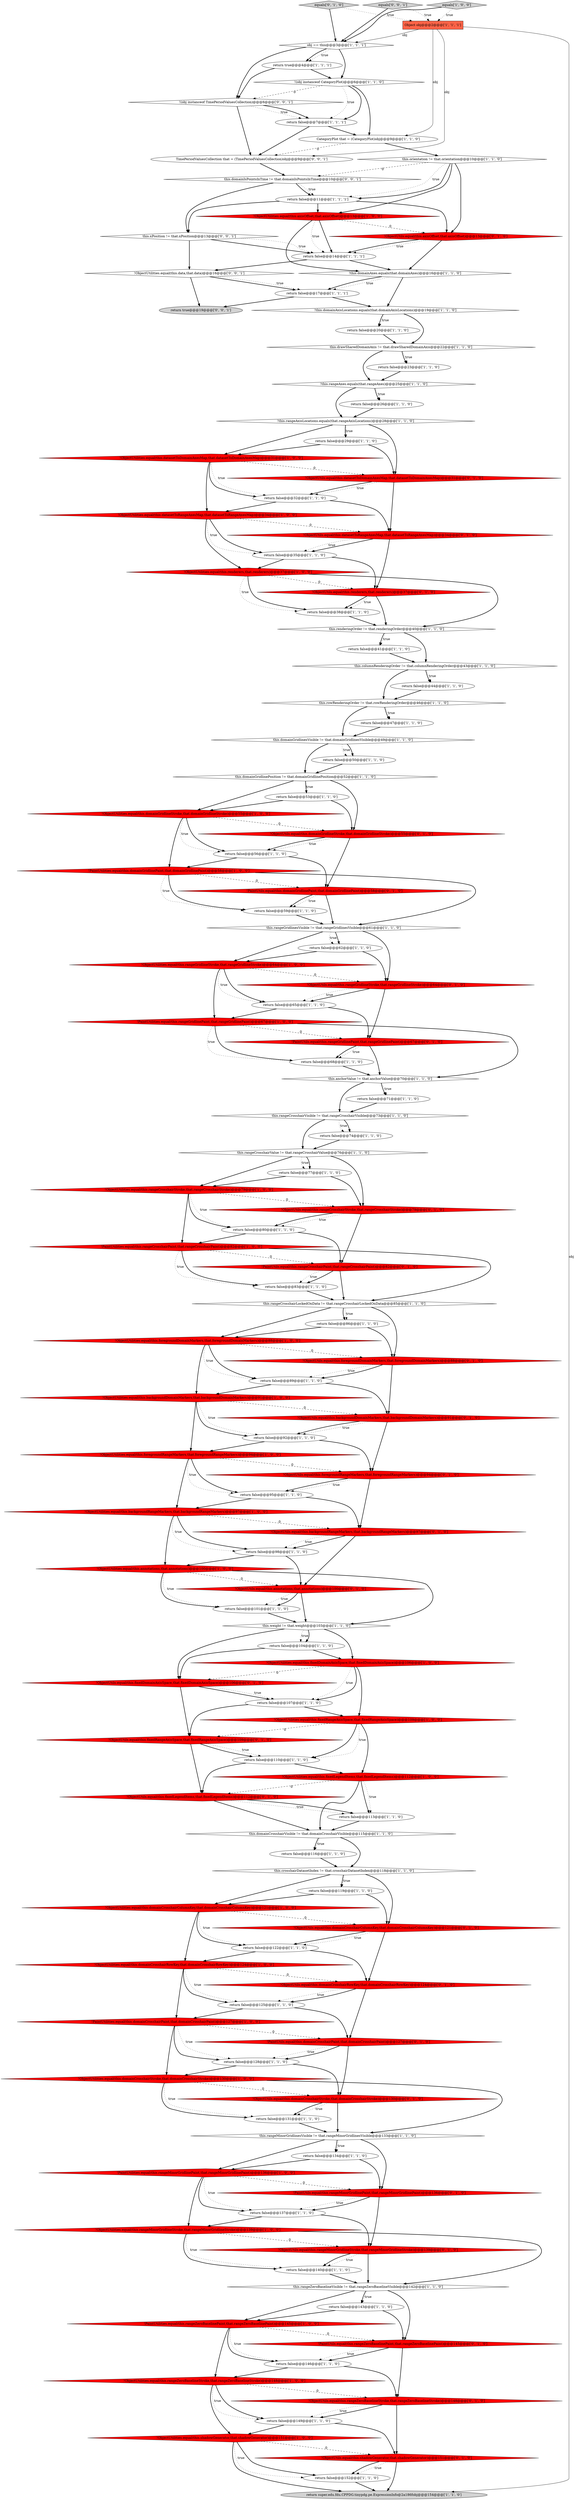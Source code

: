 digraph {
35 [style = filled, label = "return false@@@134@@@['1', '1', '0']", fillcolor = white, shape = ellipse image = "AAA0AAABBB1BBB"];
0 [style = filled, label = "this.domainGridlinePosition != that.domainGridlinePosition@@@52@@@['1', '1', '0']", fillcolor = white, shape = diamond image = "AAA0AAABBB1BBB"];
87 [style = filled, label = "return false@@@50@@@['1', '1', '0']", fillcolor = white, shape = ellipse image = "AAA0AAABBB1BBB"];
113 [style = filled, label = "equals['0', '1', '0']", fillcolor = lightgray, shape = diamond image = "AAA0AAABBB2BBB"];
118 [style = filled, label = "!ObjectUtils.equal(this.backgroundRangeMarkers,that.backgroundRangeMarkers)@@@97@@@['0', '1', '0']", fillcolor = red, shape = diamond image = "AAA1AAABBB2BBB"];
20 [style = filled, label = "!ObjectUtilities.equal(this.renderers,that.renderers)@@@37@@@['1', '0', '0']", fillcolor = red, shape = diamond image = "AAA1AAABBB1BBB"];
133 [style = filled, label = "!(obj instanceof TimePeriodValuesCollection)@@@6@@@['0', '0', '1']", fillcolor = white, shape = diamond image = "AAA0AAABBB3BBB"];
55 [style = filled, label = "return false@@@77@@@['1', '1', '0']", fillcolor = white, shape = ellipse image = "AAA0AAABBB1BBB"];
136 [style = filled, label = "return true@@@19@@@['0', '0', '1']", fillcolor = lightgray, shape = ellipse image = "AAA0AAABBB3BBB"];
137 [style = filled, label = "!ObjectUtilities.equal(this.data,that.data)@@@16@@@['0', '0', '1']", fillcolor = white, shape = diamond image = "AAA0AAABBB3BBB"];
14 [style = filled, label = "!ObjectUtilities.equal(this.rangeCrosshairStroke,that.rangeCrosshairStroke)@@@79@@@['1', '0', '0']", fillcolor = red, shape = diamond image = "AAA1AAABBB1BBB"];
49 [style = filled, label = "return false@@@26@@@['1', '1', '0']", fillcolor = white, shape = ellipse image = "AAA0AAABBB1BBB"];
110 [style = filled, label = "!ObjectUtils.equal(this.foregroundRangeMarkers,that.foregroundRangeMarkers)@@@94@@@['0', '1', '0']", fillcolor = red, shape = diamond image = "AAA1AAABBB2BBB"];
29 [style = filled, label = "this.rangeCrosshairValue != that.rangeCrosshairValue@@@76@@@['1', '1', '0']", fillcolor = white, shape = diamond image = "AAA0AAABBB1BBB"];
34 [style = filled, label = "!(obj instanceof CategoryPlot)@@@6@@@['1', '1', '0']", fillcolor = white, shape = diamond image = "AAA0AAABBB1BBB"];
70 [style = filled, label = "return false@@@146@@@['1', '1', '0']", fillcolor = white, shape = ellipse image = "AAA0AAABBB1BBB"];
82 [style = filled, label = "return true@@@4@@@['1', '1', '1']", fillcolor = white, shape = ellipse image = "AAA0AAABBB1BBB"];
72 [style = filled, label = "return false@@@137@@@['1', '1', '0']", fillcolor = white, shape = ellipse image = "AAA0AAABBB1BBB"];
81 [style = filled, label = "!this.domainAxisLocations.equals(that.domainAxisLocations)@@@19@@@['1', '1', '0']", fillcolor = white, shape = diamond image = "AAA0AAABBB1BBB"];
42 [style = filled, label = "return false@@@92@@@['1', '1', '0']", fillcolor = white, shape = ellipse image = "AAA0AAABBB1BBB"];
53 [style = filled, label = "return false@@@149@@@['1', '1', '0']", fillcolor = white, shape = ellipse image = "AAA0AAABBB1BBB"];
39 [style = filled, label = "equals['1', '0', '0']", fillcolor = lightgray, shape = diamond image = "AAA0AAABBB1BBB"];
36 [style = filled, label = "!ObjectUtilities.equal(this.shadowGenerator,that.shadowGenerator)@@@151@@@['1', '0', '0']", fillcolor = red, shape = diamond image = "AAA1AAABBB1BBB"];
73 [style = filled, label = "this.rangeZeroBaselineVisible != that.rangeZeroBaselineVisible@@@142@@@['1', '1', '0']", fillcolor = white, shape = diamond image = "AAA0AAABBB1BBB"];
62 [style = filled, label = "return false@@@131@@@['1', '1', '0']", fillcolor = white, shape = ellipse image = "AAA0AAABBB1BBB"];
88 [style = filled, label = "return false@@@59@@@['1', '1', '0']", fillcolor = white, shape = ellipse image = "AAA0AAABBB1BBB"];
132 [style = filled, label = "this.domainIsPointsInTime != that.domainIsPointsInTime@@@10@@@['0', '0', '1']", fillcolor = white, shape = diamond image = "AAA0AAABBB3BBB"];
9 [style = filled, label = "!ObjectUtilities.equal(this.rangeZeroBaselineStroke,that.rangeZeroBaselineStroke)@@@148@@@['1', '0', '0']", fillcolor = red, shape = diamond image = "AAA1AAABBB1BBB"];
2 [style = filled, label = "!this.rangeAxisLocations.equals(that.rangeAxisLocations)@@@28@@@['1', '1', '0']", fillcolor = white, shape = diamond image = "AAA0AAABBB1BBB"];
109 [style = filled, label = "!ObjectUtils.equal(this.backgroundDomainMarkers,that.backgroundDomainMarkers)@@@91@@@['0', '1', '0']", fillcolor = red, shape = diamond image = "AAA1AAABBB2BBB"];
8 [style = filled, label = "return false@@@65@@@['1', '1', '0']", fillcolor = white, shape = ellipse image = "AAA0AAABBB1BBB"];
128 [style = filled, label = "!PaintUtils.equal(this.rangeZeroBaselinePaint,that.rangeZeroBaselinePaint)@@@145@@@['0', '1', '0']", fillcolor = red, shape = diamond image = "AAA1AAABBB2BBB"];
78 [style = filled, label = "!this.domainAxes.equals(that.domainAxes)@@@16@@@['1', '1', '0']", fillcolor = white, shape = diamond image = "AAA0AAABBB1BBB"];
41 [style = filled, label = "!ObjectUtilities.equal(this.backgroundDomainMarkers,that.backgroundDomainMarkers)@@@91@@@['1', '0', '0']", fillcolor = red, shape = diamond image = "AAA1AAABBB1BBB"];
98 [style = filled, label = "!ObjectUtilities.equal(this.fixedDomainAxisSpace,that.fixedDomainAxisSpace)@@@106@@@['1', '0', '0']", fillcolor = red, shape = diamond image = "AAA1AAABBB1BBB"];
54 [style = filled, label = "return false@@@89@@@['1', '1', '0']", fillcolor = white, shape = ellipse image = "AAA0AAABBB1BBB"];
77 [style = filled, label = "return false@@@74@@@['1', '1', '0']", fillcolor = white, shape = ellipse image = "AAA0AAABBB1BBB"];
129 [style = filled, label = "!PaintUtils.equal(this.rangeGridlinePaint,that.rangeGridlinePaint)@@@67@@@['0', '1', '0']", fillcolor = red, shape = diamond image = "AAA1AAABBB2BBB"];
40 [style = filled, label = "!PaintUtilities.equal(this.rangeZeroBaselinePaint,that.rangeZeroBaselinePaint)@@@145@@@['1', '0', '0']", fillcolor = red, shape = diamond image = "AAA1AAABBB1BBB"];
44 [style = filled, label = "this.renderingOrder != that.renderingOrder@@@40@@@['1', '1', '0']", fillcolor = white, shape = diamond image = "AAA0AAABBB1BBB"];
3 [style = filled, label = "!PaintUtilities.equal(this.rangeGridlinePaint,that.rangeGridlinePaint)@@@67@@@['1', '0', '0']", fillcolor = red, shape = diamond image = "AAA1AAABBB1BBB"];
126 [style = filled, label = "!PaintUtils.equal(this.domainGridlinePaint,that.domainGridlinePaint)@@@58@@@['0', '1', '0']", fillcolor = red, shape = diamond image = "AAA1AAABBB2BBB"];
112 [style = filled, label = "!ObjectUtils.equal(this.domainGridlineStroke,that.domainGridlineStroke)@@@55@@@['0', '1', '0']", fillcolor = red, shape = diamond image = "AAA1AAABBB2BBB"];
68 [style = filled, label = "return false@@@95@@@['1', '1', '0']", fillcolor = white, shape = ellipse image = "AAA0AAABBB1BBB"];
74 [style = filled, label = "!ObjectUtilities.equal(this.axisOffset,that.axisOffset)@@@13@@@['1', '0', '0']", fillcolor = red, shape = diamond image = "AAA1AAABBB1BBB"];
23 [style = filled, label = "return false@@@47@@@['1', '1', '0']", fillcolor = white, shape = ellipse image = "AAA0AAABBB1BBB"];
43 [style = filled, label = "return false@@@122@@@['1', '1', '0']", fillcolor = white, shape = ellipse image = "AAA0AAABBB1BBB"];
125 [style = filled, label = "!PaintUtils.equal(this.domainCrosshairPaint,that.domainCrosshairPaint)@@@127@@@['0', '1', '0']", fillcolor = red, shape = diamond image = "AAA1AAABBB2BBB"];
60 [style = filled, label = "return false@@@23@@@['1', '1', '0']", fillcolor = white, shape = ellipse image = "AAA0AAABBB1BBB"];
58 [style = filled, label = "return false@@@35@@@['1', '1', '0']", fillcolor = white, shape = ellipse image = "AAA0AAABBB1BBB"];
15 [style = filled, label = "this.weight != that.weight@@@103@@@['1', '1', '0']", fillcolor = white, shape = diamond image = "AAA0AAABBB1BBB"];
63 [style = filled, label = "this.drawSharedDomainAxis != that.drawSharedDomainAxis@@@22@@@['1', '1', '0']", fillcolor = white, shape = diamond image = "AAA0AAABBB1BBB"];
50 [style = filled, label = "!ObjectUtilities.equal(this.domainCrosshairRowKey,that.domainCrosshairRowKey)@@@124@@@['1', '0', '0']", fillcolor = red, shape = diamond image = "AAA1AAABBB1BBB"];
138 [style = filled, label = "TimePeriodValuesCollection that = (TimePeriodValuesCollection)obj@@@9@@@['0', '0', '1']", fillcolor = white, shape = ellipse image = "AAA0AAABBB3BBB"];
64 [style = filled, label = "!PaintUtilities.equal(this.rangeMinorGridlinePaint,that.rangeMinorGridlinePaint)@@@136@@@['1', '0', '0']", fillcolor = red, shape = diamond image = "AAA1AAABBB1BBB"];
75 [style = filled, label = "!ObjectUtilities.equal(this.backgroundRangeMarkers,that.backgroundRangeMarkers)@@@97@@@['1', '0', '0']", fillcolor = red, shape = diamond image = "AAA1AAABBB1BBB"];
7 [style = filled, label = "return false@@@20@@@['1', '1', '0']", fillcolor = white, shape = ellipse image = "AAA0AAABBB1BBB"];
127 [style = filled, label = "!ObjectUtils.equal(this.domainCrosshairColumnKey,that.domainCrosshairColumnKey)@@@121@@@['0', '1', '0']", fillcolor = red, shape = diamond image = "AAA1AAABBB2BBB"];
57 [style = filled, label = "!ObjectUtilities.equal(this.datasetToRangeAxesMap,that.datasetToRangeAxesMap)@@@34@@@['1', '0', '0']", fillcolor = red, shape = diamond image = "AAA1AAABBB1BBB"];
111 [style = filled, label = "!ObjectUtils.equal(this.rangeGridlineStroke,that.rangeGridlineStroke)@@@64@@@['0', '1', '0']", fillcolor = red, shape = diamond image = "AAA1AAABBB2BBB"];
30 [style = filled, label = "return false@@@11@@@['1', '1', '1']", fillcolor = white, shape = ellipse image = "AAA0AAABBB1BBB"];
46 [style = filled, label = "return false@@@143@@@['1', '1', '0']", fillcolor = white, shape = ellipse image = "AAA0AAABBB1BBB"];
47 [style = filled, label = "this.rangeGridlinesVisible != that.rangeGridlinesVisible@@@61@@@['1', '1', '0']", fillcolor = white, shape = diamond image = "AAA0AAABBB1BBB"];
80 [style = filled, label = "return false@@@83@@@['1', '1', '0']", fillcolor = white, shape = ellipse image = "AAA0AAABBB1BBB"];
86 [style = filled, label = "return false@@@110@@@['1', '1', '0']", fillcolor = white, shape = ellipse image = "AAA0AAABBB1BBB"];
95 [style = filled, label = "!ObjectUtilities.equal(this.domainCrosshairColumnKey,that.domainCrosshairColumnKey)@@@121@@@['1', '0', '0']", fillcolor = red, shape = diamond image = "AAA1AAABBB1BBB"];
114 [style = filled, label = "!ObjectUtils.equal(this.axisOffset,that.axisOffset)@@@13@@@['0', '1', '0']", fillcolor = red, shape = diamond image = "AAA1AAABBB2BBB"];
27 [style = filled, label = "!PaintUtilities.equal(this.rangeCrosshairPaint,that.rangeCrosshairPaint)@@@82@@@['1', '0', '0']", fillcolor = red, shape = diamond image = "AAA1AAABBB1BBB"];
32 [style = filled, label = "this.crosshairDatasetIndex != that.crosshairDatasetIndex@@@118@@@['1', '1', '0']", fillcolor = white, shape = diamond image = "AAA0AAABBB1BBB"];
19 [style = filled, label = "Object obj@@@2@@@['1', '1', '1']", fillcolor = tomato, shape = box image = "AAA0AAABBB1BBB"];
122 [style = filled, label = "!ObjectUtils.equal(this.rangeZeroBaselineStroke,that.rangeZeroBaselineStroke)@@@148@@@['0', '1', '0']", fillcolor = red, shape = diamond image = "AAA1AAABBB2BBB"];
93 [style = filled, label = "return super.edu.fdu.CPPDG.tinypdg.pe.ExpressionInfo@2a186fobj@@@154@@@['1', '1', '0']", fillcolor = lightgray, shape = ellipse image = "AAA0AAABBB1BBB"];
16 [style = filled, label = "this.rangeMinorGridlinesVisible != that.rangeMinorGridlinesVisible@@@133@@@['1', '1', '0']", fillcolor = white, shape = diamond image = "AAA0AAABBB1BBB"];
37 [style = filled, label = "this.domainCrosshairVisible != that.domainCrosshairVisible@@@115@@@['1', '1', '0']", fillcolor = white, shape = diamond image = "AAA0AAABBB1BBB"];
31 [style = filled, label = "this.rangeCrosshairVisible != that.rangeCrosshairVisible@@@73@@@['1', '1', '0']", fillcolor = white, shape = diamond image = "AAA0AAABBB1BBB"];
84 [style = filled, label = "!this.rangeAxes.equals(that.rangeAxes)@@@25@@@['1', '1', '0']", fillcolor = white, shape = diamond image = "AAA0AAABBB1BBB"];
90 [style = filled, label = "return false@@@119@@@['1', '1', '0']", fillcolor = white, shape = ellipse image = "AAA0AAABBB1BBB"];
85 [style = filled, label = "!ObjectUtilities.equal(this.domainCrosshairStroke,that.domainCrosshairStroke)@@@130@@@['1', '0', '0']", fillcolor = red, shape = diamond image = "AAA1AAABBB1BBB"];
102 [style = filled, label = "this.orientation != that.orientation@@@10@@@['1', '1', '0']", fillcolor = white, shape = diamond image = "AAA0AAABBB1BBB"];
100 [style = filled, label = "!ObjectUtilities.equal(this.foregroundDomainMarkers,that.foregroundDomainMarkers)@@@88@@@['1', '0', '0']", fillcolor = red, shape = diamond image = "AAA1AAABBB1BBB"];
79 [style = filled, label = "return false@@@29@@@['1', '1', '0']", fillcolor = white, shape = ellipse image = "AAA0AAABBB1BBB"];
13 [style = filled, label = "this.rowRenderingOrder != that.rowRenderingOrder@@@46@@@['1', '1', '0']", fillcolor = white, shape = diamond image = "AAA0AAABBB1BBB"];
56 [style = filled, label = "return false@@@152@@@['1', '1', '0']", fillcolor = white, shape = ellipse image = "AAA0AAABBB1BBB"];
69 [style = filled, label = "!ObjectUtilities.equal(this.annotations,that.annotations)@@@100@@@['1', '0', '0']", fillcolor = red, shape = diamond image = "AAA1AAABBB1BBB"];
121 [style = filled, label = "!ObjectUtils.equal(this.fixedDomainAxisSpace,that.fixedDomainAxisSpace)@@@106@@@['0', '1', '0']", fillcolor = red, shape = diamond image = "AAA1AAABBB2BBB"];
134 [style = filled, label = "equals['0', '0', '1']", fillcolor = lightgray, shape = diamond image = "AAA0AAABBB3BBB"];
45 [style = filled, label = "return false@@@128@@@['1', '1', '0']", fillcolor = white, shape = ellipse image = "AAA0AAABBB1BBB"];
131 [style = filled, label = "!ObjectUtils.equal(this.datasetToRangeAxesMap,that.datasetToRangeAxesMap)@@@34@@@['0', '1', '0']", fillcolor = red, shape = diamond image = "AAA1AAABBB2BBB"];
123 [style = filled, label = "!ObjectUtils.equal(this.fixedRangeAxisSpace,that.fixedRangeAxisSpace)@@@109@@@['0', '1', '0']", fillcolor = red, shape = diamond image = "AAA1AAABBB2BBB"];
97 [style = filled, label = "return false@@@14@@@['1', '1', '1']", fillcolor = white, shape = ellipse image = "AAA0AAABBB1BBB"];
5 [style = filled, label = "!ObjectUtilities.equal(this.datasetToDomainAxesMap,that.datasetToDomainAxesMap)@@@31@@@['1', '0', '0']", fillcolor = red, shape = diamond image = "AAA1AAABBB1BBB"];
101 [style = filled, label = "return false@@@41@@@['1', '1', '0']", fillcolor = white, shape = ellipse image = "AAA0AAABBB1BBB"];
124 [style = filled, label = "!ObjectUtils.equal(this.domainCrosshairStroke,that.domainCrosshairStroke)@@@130@@@['0', '1', '0']", fillcolor = red, shape = diamond image = "AAA1AAABBB2BBB"];
92 [style = filled, label = "!ObjectUtilities.equal(this.foregroundRangeMarkers,that.foregroundRangeMarkers)@@@94@@@['1', '0', '0']", fillcolor = red, shape = diamond image = "AAA1AAABBB1BBB"];
65 [style = filled, label = "return false@@@125@@@['1', '1', '0']", fillcolor = white, shape = ellipse image = "AAA0AAABBB1BBB"];
76 [style = filled, label = "return false@@@56@@@['1', '1', '0']", fillcolor = white, shape = ellipse image = "AAA0AAABBB1BBB"];
4 [style = filled, label = "return false@@@32@@@['1', '1', '0']", fillcolor = white, shape = ellipse image = "AAA0AAABBB1BBB"];
130 [style = filled, label = "!ObjectUtils.equal(this.annotations,that.annotations)@@@100@@@['0', '1', '0']", fillcolor = red, shape = diamond image = "AAA1AAABBB2BBB"];
105 [style = filled, label = "!ObjectUtils.equal(this.renderers,that.renderers)@@@37@@@['0', '1', '0']", fillcolor = red, shape = diamond image = "AAA1AAABBB2BBB"];
108 [style = filled, label = "!ObjectUtils.equal(this.domainCrosshairRowKey,that.domainCrosshairRowKey)@@@124@@@['0', '1', '0']", fillcolor = red, shape = diamond image = "AAA1AAABBB2BBB"];
24 [style = filled, label = "this.rangeCrosshairLockedOnData != that.rangeCrosshairLockedOnData@@@85@@@['1', '1', '0']", fillcolor = white, shape = diamond image = "AAA0AAABBB1BBB"];
94 [style = filled, label = "return false@@@116@@@['1', '1', '0']", fillcolor = white, shape = ellipse image = "AAA0AAABBB1BBB"];
67 [style = filled, label = "!ObjectUtilities.equal(this.domainGridlineStroke,that.domainGridlineStroke)@@@55@@@['1', '0', '0']", fillcolor = red, shape = diamond image = "AAA1AAABBB1BBB"];
1 [style = filled, label = "return false@@@62@@@['1', '1', '0']", fillcolor = white, shape = ellipse image = "AAA0AAABBB1BBB"];
115 [style = filled, label = "!ObjectUtils.equal(this.datasetToDomainAxesMap,that.datasetToDomainAxesMap)@@@31@@@['0', '1', '0']", fillcolor = red, shape = diamond image = "AAA1AAABBB2BBB"];
21 [style = filled, label = "return false@@@38@@@['1', '1', '0']", fillcolor = white, shape = ellipse image = "AAA0AAABBB1BBB"];
38 [style = filled, label = "return false@@@98@@@['1', '1', '0']", fillcolor = white, shape = ellipse image = "AAA0AAABBB1BBB"];
48 [style = filled, label = "CategoryPlot that = (CategoryPlot)obj@@@9@@@['1', '1', '0']", fillcolor = white, shape = ellipse image = "AAA0AAABBB1BBB"];
52 [style = filled, label = "!ObjectUtilities.equal(this.fixedRangeAxisSpace,that.fixedRangeAxisSpace)@@@109@@@['1', '0', '0']", fillcolor = red, shape = diamond image = "AAA1AAABBB1BBB"];
71 [style = filled, label = "return false@@@7@@@['1', '1', '1']", fillcolor = white, shape = ellipse image = "AAA0AAABBB1BBB"];
99 [style = filled, label = "return false@@@107@@@['1', '1', '0']", fillcolor = white, shape = ellipse image = "AAA0AAABBB1BBB"];
6 [style = filled, label = "!ObjectUtilities.equal(this.rangeMinorGridlineStroke,that.rangeMinorGridlineStroke)@@@139@@@['1', '0', '0']", fillcolor = red, shape = diamond image = "AAA1AAABBB1BBB"];
22 [style = filled, label = "return false@@@86@@@['1', '1', '0']", fillcolor = white, shape = ellipse image = "AAA0AAABBB1BBB"];
103 [style = filled, label = "return false@@@104@@@['1', '1', '0']", fillcolor = white, shape = ellipse image = "AAA0AAABBB1BBB"];
120 [style = filled, label = "!PaintUtils.equal(this.rangeCrosshairPaint,that.rangeCrosshairPaint)@@@82@@@['0', '1', '0']", fillcolor = red, shape = diamond image = "AAA1AAABBB2BBB"];
91 [style = filled, label = "return false@@@101@@@['1', '1', '0']", fillcolor = white, shape = ellipse image = "AAA0AAABBB1BBB"];
51 [style = filled, label = "return false@@@71@@@['1', '1', '0']", fillcolor = white, shape = ellipse image = "AAA0AAABBB1BBB"];
83 [style = filled, label = "this.domainGridlinesVisible != that.domainGridlinesVisible@@@49@@@['1', '1', '0']", fillcolor = white, shape = diamond image = "AAA0AAABBB1BBB"];
25 [style = filled, label = "!ObjectUtilities.equal(this.rangeGridlineStroke,that.rangeGridlineStroke)@@@64@@@['1', '0', '0']", fillcolor = red, shape = diamond image = "AAA1AAABBB1BBB"];
107 [style = filled, label = "!PaintUtils.equal(this.rangeMinorGridlinePaint,that.rangeMinorGridlinePaint)@@@136@@@['0', '1', '0']", fillcolor = red, shape = diamond image = "AAA1AAABBB2BBB"];
10 [style = filled, label = "obj == this@@@3@@@['1', '1', '1']", fillcolor = white, shape = diamond image = "AAA0AAABBB1BBB"];
106 [style = filled, label = "!ObjectUtils.equal(this.rangeMinorGridlineStroke,that.rangeMinorGridlineStroke)@@@139@@@['0', '1', '0']", fillcolor = red, shape = diamond image = "AAA1AAABBB2BBB"];
119 [style = filled, label = "!ObjectUtils.equal(this.fixedLegendItems,that.fixedLegendItems)@@@112@@@['0', '1', '0']", fillcolor = red, shape = diamond image = "AAA1AAABBB2BBB"];
135 [style = filled, label = "this.xPosition != that.xPosition@@@13@@@['0', '0', '1']", fillcolor = white, shape = diamond image = "AAA0AAABBB3BBB"];
26 [style = filled, label = "!PaintUtilities.equal(this.domainCrosshairPaint,that.domainCrosshairPaint)@@@127@@@['1', '0', '0']", fillcolor = red, shape = diamond image = "AAA1AAABBB1BBB"];
96 [style = filled, label = "this.anchorValue != that.anchorValue@@@70@@@['1', '1', '0']", fillcolor = white, shape = diamond image = "AAA0AAABBB1BBB"];
33 [style = filled, label = "!PaintUtilities.equal(this.domainGridlinePaint,that.domainGridlinePaint)@@@58@@@['1', '0', '0']", fillcolor = red, shape = diamond image = "AAA1AAABBB1BBB"];
17 [style = filled, label = "return false@@@140@@@['1', '1', '0']", fillcolor = white, shape = ellipse image = "AAA0AAABBB1BBB"];
116 [style = filled, label = "!ObjectUtils.equal(this.foregroundDomainMarkers,that.foregroundDomainMarkers)@@@88@@@['0', '1', '0']", fillcolor = red, shape = diamond image = "AAA1AAABBB2BBB"];
104 [style = filled, label = "!ObjectUtils.equal(this.shadowGenerator,that.shadowGenerator)@@@151@@@['0', '1', '0']", fillcolor = red, shape = diamond image = "AAA1AAABBB2BBB"];
28 [style = filled, label = "return false@@@44@@@['1', '1', '0']", fillcolor = white, shape = ellipse image = "AAA0AAABBB1BBB"];
11 [style = filled, label = "return false@@@68@@@['1', '1', '0']", fillcolor = white, shape = ellipse image = "AAA0AAABBB1BBB"];
89 [style = filled, label = "return false@@@80@@@['1', '1', '0']", fillcolor = white, shape = ellipse image = "AAA0AAABBB1BBB"];
61 [style = filled, label = "this.columnRenderingOrder != that.columnRenderingOrder@@@43@@@['1', '1', '0']", fillcolor = white, shape = diamond image = "AAA0AAABBB1BBB"];
117 [style = filled, label = "!ObjectUtils.equal(this.rangeCrosshairStroke,that.rangeCrosshairStroke)@@@79@@@['0', '1', '0']", fillcolor = red, shape = diamond image = "AAA1AAABBB2BBB"];
59 [style = filled, label = "return false@@@17@@@['1', '1', '1']", fillcolor = white, shape = ellipse image = "AAA0AAABBB1BBB"];
18 [style = filled, label = "return false@@@113@@@['1', '1', '0']", fillcolor = white, shape = ellipse image = "AAA0AAABBB1BBB"];
66 [style = filled, label = "return false@@@53@@@['1', '1', '0']", fillcolor = white, shape = ellipse image = "AAA0AAABBB1BBB"];
12 [style = filled, label = "!ObjectUtilities.equal(this.fixedLegendItems,that.fixedLegendItems)@@@112@@@['1', '0', '0']", fillcolor = red, shape = diamond image = "AAA1AAABBB1BBB"];
95->43 [style = dotted, label="true"];
98->99 [style = dotted, label="true"];
37->94 [style = dotted, label="true"];
40->70 [style = dotted, label="true"];
69->15 [style = bold, label=""];
38->130 [style = bold, label=""];
16->107 [style = bold, label=""];
121->123 [style = bold, label=""];
32->127 [style = bold, label=""];
123->86 [style = dotted, label="true"];
117->89 [style = bold, label=""];
53->36 [style = bold, label=""];
12->119 [style = dashed, label="0"];
132->30 [style = dotted, label="true"];
54->109 [style = bold, label=""];
111->8 [style = bold, label=""];
29->14 [style = bold, label=""];
12->18 [style = bold, label=""];
4->131 [style = bold, label=""];
43->108 [style = bold, label=""];
89->120 [style = bold, label=""];
120->24 [style = bold, label=""];
74->97 [style = dotted, label="true"];
44->101 [style = dotted, label="true"];
84->2 [style = bold, label=""];
34->48 [style = bold, label=""];
78->59 [style = dotted, label="true"];
67->33 [style = bold, label=""];
25->3 [style = bold, label=""];
6->106 [style = dashed, label="0"];
0->66 [style = dotted, label="true"];
98->99 [style = bold, label=""];
119->18 [style = dotted, label="true"];
19->10 [style = solid, label="obj"];
110->68 [style = bold, label=""];
5->4 [style = dotted, label="true"];
34->71 [style = bold, label=""];
92->75 [style = bold, label=""];
64->6 [style = bold, label=""];
47->25 [style = bold, label=""];
10->34 [style = bold, label=""];
33->47 [style = bold, label=""];
106->17 [style = bold, label=""];
38->69 [style = bold, label=""];
85->62 [style = dotted, label="true"];
48->138 [style = dashed, label="0"];
31->77 [style = dotted, label="true"];
102->74 [style = bold, label=""];
7->63 [style = bold, label=""];
134->10 [style = bold, label=""];
102->132 [style = dashed, label="0"];
64->72 [style = bold, label=""];
91->15 [style = bold, label=""];
65->26 [style = bold, label=""];
4->57 [style = bold, label=""];
78->59 [style = bold, label=""];
8->3 [style = bold, label=""];
130->15 [style = bold, label=""];
69->91 [style = dotted, label="true"];
2->79 [style = bold, label=""];
40->9 [style = bold, label=""];
122->53 [style = dotted, label="true"];
46->128 [style = bold, label=""];
76->33 [style = bold, label=""];
62->16 [style = bold, label=""];
126->88 [style = dotted, label="true"];
105->44 [style = bold, label=""];
63->60 [style = bold, label=""];
84->49 [style = bold, label=""];
25->111 [style = dashed, label="0"];
5->4 [style = bold, label=""];
127->108 [style = bold, label=""];
30->135 [style = bold, label=""];
96->31 [style = bold, label=""];
27->24 [style = bold, label=""];
36->93 [style = bold, label=""];
14->117 [style = dashed, label="0"];
66->112 [style = bold, label=""];
50->26 [style = bold, label=""];
43->50 [style = bold, label=""];
100->54 [style = bold, label=""];
117->89 [style = dotted, label="true"];
3->96 [style = bold, label=""];
128->70 [style = dotted, label="true"];
109->110 [style = bold, label=""];
32->90 [style = bold, label=""];
76->126 [style = bold, label=""];
47->111 [style = bold, label=""];
120->80 [style = bold, label=""];
118->38 [style = bold, label=""];
24->22 [style = bold, label=""];
132->135 [style = bold, label=""];
6->17 [style = dotted, label="true"];
90->127 [style = bold, label=""];
74->97 [style = bold, label=""];
81->63 [style = bold, label=""];
52->86 [style = dotted, label="true"];
20->21 [style = bold, label=""];
99->52 [style = bold, label=""];
124->62 [style = dotted, label="true"];
33->126 [style = dashed, label="0"];
94->32 [style = bold, label=""];
68->75 [style = bold, label=""];
25->8 [style = bold, label=""];
67->112 [style = dashed, label="0"];
75->118 [style = dashed, label="0"];
135->97 [style = dotted, label="true"];
77->29 [style = bold, label=""];
27->120 [style = dashed, label="0"];
114->97 [style = bold, label=""];
131->58 [style = bold, label=""];
50->65 [style = dotted, label="true"];
69->130 [style = dashed, label="0"];
31->77 [style = bold, label=""];
87->0 [style = bold, label=""];
55->14 [style = bold, label=""];
14->89 [style = dotted, label="true"];
75->38 [style = bold, label=""];
16->64 [style = bold, label=""];
112->76 [style = dotted, label="true"];
71->48 [style = bold, label=""];
101->61 [style = bold, label=""];
33->88 [style = bold, label=""];
86->119 [style = bold, label=""];
80->24 [style = bold, label=""];
128->122 [style = bold, label=""];
100->54 [style = dotted, label="true"];
74->114 [style = dashed, label="0"];
0->66 [style = bold, label=""];
117->120 [style = bold, label=""];
58->20 [style = bold, label=""];
52->86 [style = bold, label=""];
97->137 [style = bold, label=""];
37->32 [style = bold, label=""];
41->109 [style = dashed, label="0"];
129->96 [style = bold, label=""];
26->125 [style = dashed, label="0"];
119->18 [style = bold, label=""];
73->46 [style = bold, label=""];
29->55 [style = dotted, label="true"];
66->67 [style = bold, label=""];
2->115 [style = bold, label=""];
116->54 [style = dotted, label="true"];
61->13 [style = bold, label=""];
58->105 [style = bold, label=""];
104->56 [style = bold, label=""];
105->21 [style = bold, label=""];
107->72 [style = dotted, label="true"];
130->91 [style = dotted, label="true"];
12->37 [style = bold, label=""];
109->42 [style = dotted, label="true"];
2->79 [style = dotted, label="true"];
42->92 [style = bold, label=""];
131->58 [style = dotted, label="true"];
102->30 [style = dotted, label="true"];
111->8 [style = dotted, label="true"];
35->107 [style = bold, label=""];
113->10 [style = bold, label=""];
61->28 [style = bold, label=""];
25->8 [style = dotted, label="true"];
89->27 [style = bold, label=""];
103->98 [style = bold, label=""];
44->61 [style = bold, label=""];
99->123 [style = bold, label=""];
57->131 [style = dashed, label="0"];
79->115 [style = bold, label=""];
67->76 [style = dotted, label="true"];
104->93 [style = bold, label=""];
96->51 [style = bold, label=""];
3->129 [style = dashed, label="0"];
92->110 [style = dashed, label="0"];
135->97 [style = bold, label=""];
85->62 [style = bold, label=""];
108->65 [style = bold, label=""];
63->60 [style = dotted, label="true"];
63->84 [style = bold, label=""];
88->47 [style = bold, label=""];
57->58 [style = dotted, label="true"];
70->122 [style = bold, label=""];
138->132 [style = bold, label=""];
41->92 [style = bold, label=""];
107->106 [style = bold, label=""];
10->133 [style = bold, label=""];
14->27 [style = bold, label=""];
118->38 [style = dotted, label="true"];
2->5 [style = bold, label=""];
3->11 [style = dotted, label="true"];
30->114 [style = bold, label=""];
37->94 [style = bold, label=""];
126->47 [style = bold, label=""];
15->121 [style = bold, label=""];
83->0 [style = bold, label=""];
73->46 [style = dotted, label="true"];
115->4 [style = bold, label=""];
20->21 [style = dotted, label="true"];
82->34 [style = bold, label=""];
0->67 [style = bold, label=""];
82->133 [style = bold, label=""];
20->44 [style = bold, label=""];
121->99 [style = bold, label=""];
137->59 [style = bold, label=""];
116->54 [style = bold, label=""];
84->49 [style = dotted, label="true"];
92->68 [style = dotted, label="true"];
10->82 [style = dotted, label="true"];
13->23 [style = bold, label=""];
109->42 [style = bold, label=""];
51->31 [style = bold, label=""];
110->68 [style = dotted, label="true"];
124->62 [style = bold, label=""];
34->71 [style = dotted, label="true"];
27->80 [style = bold, label=""];
133->138 [style = bold, label=""];
42->110 [style = bold, label=""];
64->107 [style = dashed, label="0"];
45->124 [style = bold, label=""];
57->20 [style = bold, label=""];
57->58 [style = bold, label=""];
113->19 [style = dotted, label="true"];
50->65 [style = bold, label=""];
45->85 [style = bold, label=""];
122->104 [style = bold, label=""];
133->71 [style = dotted, label="true"];
59->136 [style = bold, label=""];
33->88 [style = dotted, label="true"];
133->71 [style = bold, label=""];
15->103 [style = dotted, label="true"];
73->40 [style = bold, label=""];
98->52 [style = bold, label=""];
41->42 [style = dotted, label="true"];
70->9 [style = bold, label=""];
100->116 [style = dashed, label="0"];
9->53 [style = dotted, label="true"];
75->38 [style = dotted, label="true"];
50->108 [style = dashed, label="0"];
127->43 [style = dotted, label="true"];
21->44 [style = bold, label=""];
9->122 [style = dashed, label="0"];
122->53 [style = bold, label=""];
75->69 [style = bold, label=""];
54->41 [style = bold, label=""];
23->83 [style = bold, label=""];
120->80 [style = dotted, label="true"];
0->112 [style = bold, label=""];
5->57 [style = bold, label=""];
36->56 [style = dotted, label="true"];
129->11 [style = dotted, label="true"];
112->76 [style = bold, label=""];
103->121 [style = bold, label=""];
92->68 [style = bold, label=""];
5->115 [style = dashed, label="0"];
24->116 [style = bold, label=""];
85->16 [style = bold, label=""];
40->128 [style = dashed, label="0"];
119->37 [style = bold, label=""];
19->138 [style = solid, label="obj"];
29->55 [style = bold, label=""];
108->65 [style = dotted, label="true"];
24->100 [style = bold, label=""];
131->105 [style = bold, label=""];
65->125 [style = bold, label=""];
53->104 [style = bold, label=""];
19->48 [style = solid, label="obj"];
96->51 [style = dotted, label="true"];
108->125 [style = bold, label=""];
123->119 [style = bold, label=""];
15->98 [style = bold, label=""];
115->131 [style = bold, label=""];
95->50 [style = bold, label=""];
30->74 [style = bold, label=""];
97->78 [style = bold, label=""];
67->76 [style = bold, label=""];
9->36 [style = bold, label=""];
40->70 [style = bold, label=""];
48->102 [style = bold, label=""];
39->19 [style = dotted, label="true"];
137->136 [style = bold, label=""];
106->17 [style = dotted, label="true"];
114->78 [style = bold, label=""];
111->129 [style = bold, label=""];
83->87 [style = dotted, label="true"];
69->91 [style = bold, label=""];
52->123 [style = dashed, label="0"];
105->21 [style = dotted, label="true"];
115->4 [style = dotted, label="true"];
100->41 [style = bold, label=""];
39->10 [style = bold, label=""];
32->95 [style = bold, label=""];
26->85 [style = bold, label=""];
129->11 [style = bold, label=""];
132->30 [style = bold, label=""];
26->45 [style = bold, label=""];
95->43 [style = bold, label=""];
16->35 [style = bold, label=""];
35->64 [style = bold, label=""];
102->114 [style = bold, label=""];
61->28 [style = dotted, label="true"];
83->87 [style = bold, label=""];
22->100 [style = bold, label=""];
118->130 [style = bold, label=""];
9->53 [style = bold, label=""];
68->118 [style = bold, label=""];
26->45 [style = dotted, label="true"];
124->16 [style = bold, label=""];
15->103 [style = bold, label=""];
121->99 [style = dotted, label="true"];
32->90 [style = dotted, label="true"];
71->138 [style = bold, label=""];
27->80 [style = dotted, label="true"];
1->111 [style = bold, label=""];
47->1 [style = dotted, label="true"];
72->106 [style = bold, label=""];
81->7 [style = dotted, label="true"];
135->137 [style = bold, label=""];
11->96 [style = bold, label=""];
127->43 [style = bold, label=""];
8->129 [style = bold, label=""];
126->88 [style = bold, label=""];
74->78 [style = bold, label=""];
34->133 [style = dashed, label="0"];
3->11 [style = bold, label=""];
116->109 [style = bold, label=""];
31->29 [style = bold, label=""];
12->18 [style = dotted, label="true"];
13->83 [style = bold, label=""];
13->23 [style = dotted, label="true"];
52->12 [style = bold, label=""];
55->117 [style = bold, label=""];
102->30 [style = bold, label=""];
59->81 [style = bold, label=""];
24->22 [style = dotted, label="true"];
17->73 [style = bold, label=""];
46->40 [style = bold, label=""];
125->45 [style = dotted, label="true"];
110->118 [style = bold, label=""];
85->124 [style = dashed, label="0"];
47->1 [style = bold, label=""];
18->37 [style = bold, label=""];
6->17 [style = bold, label=""];
10->82 [style = bold, label=""];
134->19 [style = dotted, label="true"];
16->35 [style = dotted, label="true"];
19->93 [style = solid, label="obj"];
107->72 [style = bold, label=""];
60->84 [style = bold, label=""];
44->101 [style = bold, label=""];
56->93 [style = bold, label=""];
123->86 [style = bold, label=""];
125->45 [style = bold, label=""];
86->12 [style = bold, label=""];
128->70 [style = bold, label=""];
73->128 [style = bold, label=""];
95->127 [style = dashed, label="0"];
49->2 [style = bold, label=""];
22->116 [style = bold, label=""];
130->91 [style = bold, label=""];
1->25 [style = bold, label=""];
29->117 [style = bold, label=""];
78->81 [style = bold, label=""];
104->56 [style = dotted, label="true"];
6->73 [style = bold, label=""];
36->56 [style = bold, label=""];
112->126 [style = bold, label=""];
137->59 [style = dotted, label="true"];
64->72 [style = dotted, label="true"];
90->95 [style = bold, label=""];
98->121 [style = dashed, label="0"];
14->89 [style = bold, label=""];
28->13 [style = bold, label=""];
125->124 [style = bold, label=""];
72->6 [style = bold, label=""];
79->5 [style = bold, label=""];
81->7 [style = bold, label=""];
114->97 [style = dotted, label="true"];
36->104 [style = dashed, label="0"];
106->73 [style = bold, label=""];
20->105 [style = dashed, label="0"];
41->42 [style = bold, label=""];
}
